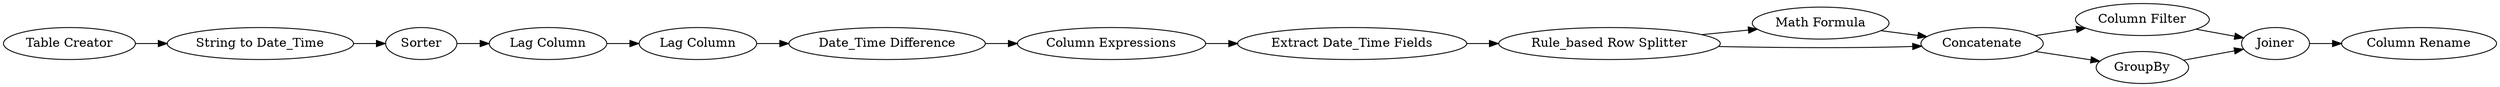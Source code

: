 digraph {
	444 [label="Table Creator"]
	445 [label="String to Date_Time"]
	446 [label="Lag Column"]
	447 [label="Lag Column"]
	448 [label="Column Expressions"]
	450 [label=Sorter]
	451 [label="Column Filter"]
	452 [label=GroupBy]
	453 [label=Joiner]
	454 [label="Column Rename"]
	455 [label="Date_Time Difference"]
	456 [label="Math Formula"]
	457 [label="Extract Date_Time Fields"]
	459 [label="Rule_based Row Splitter"]
	460 [label=Concatenate]
	444 -> 445
	445 -> 450
	446 -> 447
	447 -> 455
	448 -> 457
	450 -> 446
	451 -> 453
	452 -> 453
	453 -> 454
	455 -> 448
	456 -> 460
	457 -> 459
	459 -> 456
	459 -> 460
	460 -> 452
	460 -> 451
	rankdir=LR
}

